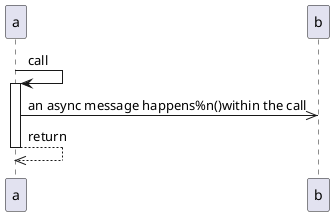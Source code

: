 {
  "sha1": "4cfa2jwae1do0ekdixw1u9s55s5vqix",
  "insertion": {
    "when": "2024-06-06T17:24:18.590Z",
    "url": "https://github.com/plantuml/plantuml/issues/1723",
    "user": "plantuml@gmail.com"
  }
}
@startuml
!pragma teoz true
a -> a ++: call
a ->> b: an async message happens%n()within the call
a -->> a --: return
@enduml
